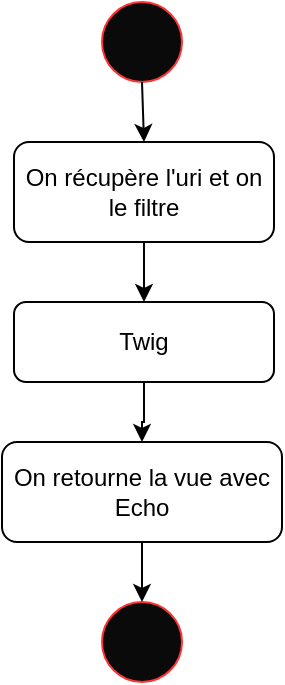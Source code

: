 <mxfile version="15.6.6" type="device"><diagram id="i8xspaUdpGkl1wqaNUUi" name="Page-1"><mxGraphModel dx="1422" dy="721" grid="1" gridSize="10" guides="1" tooltips="1" connect="1" arrows="1" fold="1" page="1" pageScale="1" pageWidth="827" pageHeight="1169" math="0" shadow="0"><root><mxCell id="0"/><mxCell id="1" parent="0"/><mxCell id="wDk6f3ysI-7kxP0gMrv0-1" value="" style="ellipse;whiteSpace=wrap;html=1;fillColor=#0A0A0A;strokeColor=#FF3333;fontColor=default;" parent="1" vertex="1"><mxGeometry x="394" y="10" width="40" height="40" as="geometry"/></mxCell><mxCell id="wDk6f3ysI-7kxP0gMrv0-2" value="" style="ellipse;whiteSpace=wrap;html=1;fillColor=#0A0A0A;strokeColor=#FF3333;fontColor=default;" parent="1" vertex="1"><mxGeometry x="394" y="310" width="40" height="40" as="geometry"/></mxCell><mxCell id="wDk6f3ysI-7kxP0gMrv0-6" style="edgeStyle=orthogonalEdgeStyle;rounded=0;orthogonalLoop=1;jettySize=auto;html=1;labelBackgroundColor=default;fontColor=default;strokeColor=default;" parent="1" source="wDk6f3ysI-7kxP0gMrv0-3" target="wDk6f3ysI-7kxP0gMrv0-7" edge="1"><mxGeometry relative="1" as="geometry"><mxPoint x="415" y="180" as="targetPoint"/></mxGeometry></mxCell><mxCell id="wDk6f3ysI-7kxP0gMrv0-3" value="On récupère l'uri et on le filtre" style="rounded=1;whiteSpace=wrap;html=1;fontColor=default;strokeColor=#000000;fillColor=#FFFFFF;" parent="1" vertex="1"><mxGeometry x="350" y="80" width="130" height="50" as="geometry"/></mxCell><mxCell id="wDk6f3ysI-7kxP0gMrv0-4" value="" style="endArrow=classic;html=1;rounded=0;fontColor=default;exitX=0.5;exitY=1;exitDx=0;exitDy=0;strokeColor=default;labelBackgroundColor=default;entryX=0.5;entryY=0;entryDx=0;entryDy=0;" parent="1" source="wDk6f3ysI-7kxP0gMrv0-1" target="wDk6f3ysI-7kxP0gMrv0-3" edge="1"><mxGeometry width="50" height="50" relative="1" as="geometry"><mxPoint x="410" y="90" as="sourcePoint"/><mxPoint x="460" y="40" as="targetPoint"/></mxGeometry></mxCell><mxCell id="wDk6f3ysI-7kxP0gMrv0-11" style="edgeStyle=orthogonalEdgeStyle;rounded=0;orthogonalLoop=1;jettySize=auto;html=1;entryX=0.5;entryY=0;entryDx=0;entryDy=0;labelBackgroundColor=default;fontColor=default;strokeColor=default;" parent="1" source="wDk6f3ysI-7kxP0gMrv0-7" target="wDk6f3ysI-7kxP0gMrv0-9" edge="1"><mxGeometry relative="1" as="geometry"/></mxCell><mxCell id="wDk6f3ysI-7kxP0gMrv0-7" value="Twig" style="rounded=1;whiteSpace=wrap;html=1;fontColor=default;strokeColor=#000000;fillColor=#FFFFFF;" parent="1" vertex="1"><mxGeometry x="350" y="160" width="130" height="40" as="geometry"/></mxCell><mxCell id="wDk6f3ysI-7kxP0gMrv0-12" style="edgeStyle=orthogonalEdgeStyle;rounded=0;orthogonalLoop=1;jettySize=auto;html=1;entryX=0.5;entryY=0;entryDx=0;entryDy=0;labelBackgroundColor=default;fontColor=default;strokeColor=default;" parent="1" source="wDk6f3ysI-7kxP0gMrv0-9" target="wDk6f3ysI-7kxP0gMrv0-2" edge="1"><mxGeometry relative="1" as="geometry"/></mxCell><mxCell id="wDk6f3ysI-7kxP0gMrv0-9" value="On retourne la vue avec Echo" style="rounded=1;whiteSpace=wrap;html=1;fontColor=default;strokeColor=#000000;fillColor=#FFFFFF;" parent="1" vertex="1"><mxGeometry x="344" y="230" width="140" height="50" as="geometry"/></mxCell></root></mxGraphModel></diagram></mxfile>